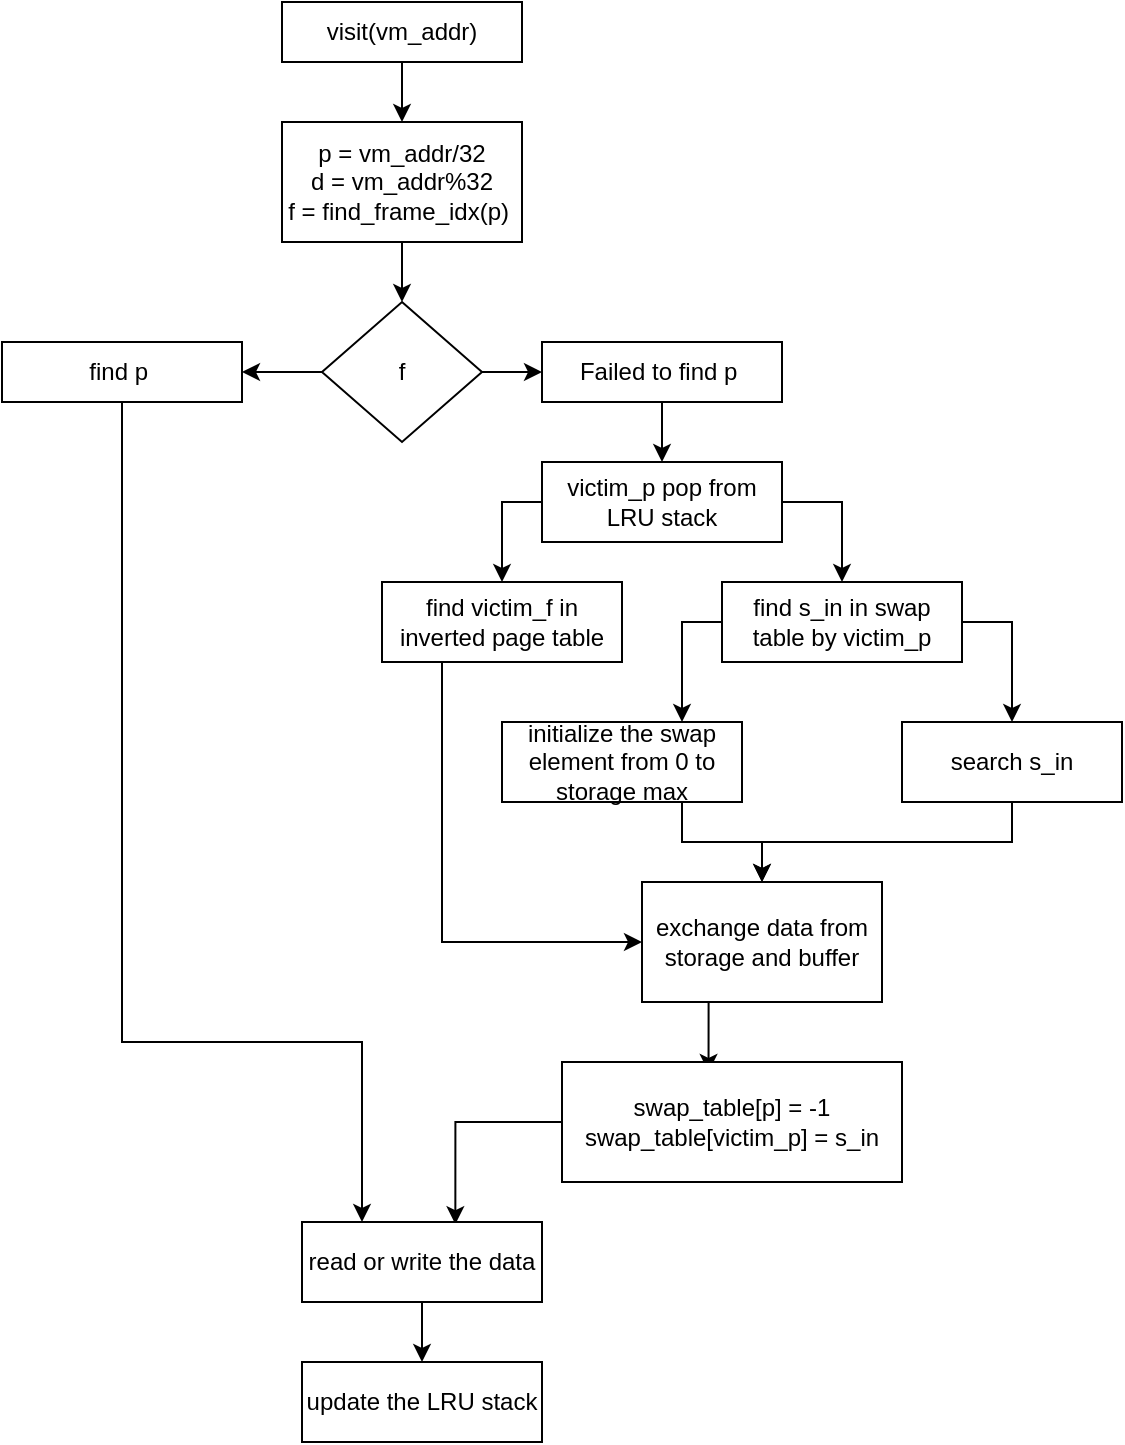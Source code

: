 <mxfile version="20.5.3" type="device"><diagram id="y--qJY3rcoER77JacDP1" name="Page-1"><mxGraphModel dx="1006" dy="685" grid="1" gridSize="10" guides="1" tooltips="1" connect="1" arrows="1" fold="1" page="1" pageScale="1" pageWidth="850" pageHeight="1100" math="0" shadow="0"><root><mxCell id="0"/><mxCell id="1" parent="0"/><mxCell id="BMfoyyeSKdc95V8LM5gg-3" style="edgeStyle=orthogonalEdgeStyle;rounded=0;orthogonalLoop=1;jettySize=auto;html=1;exitX=0.5;exitY=1;exitDx=0;exitDy=0;" edge="1" parent="1" source="BMfoyyeSKdc95V8LM5gg-1" target="BMfoyyeSKdc95V8LM5gg-2"><mxGeometry relative="1" as="geometry"/></mxCell><mxCell id="BMfoyyeSKdc95V8LM5gg-1" value="visit(vm_addr)" style="rounded=0;whiteSpace=wrap;html=1;" vertex="1" parent="1"><mxGeometry x="340" y="100" width="120" height="30" as="geometry"/></mxCell><mxCell id="BMfoyyeSKdc95V8LM5gg-7" style="edgeStyle=orthogonalEdgeStyle;rounded=0;orthogonalLoop=1;jettySize=auto;html=1;exitX=0.5;exitY=1;exitDx=0;exitDy=0;entryX=0.5;entryY=0;entryDx=0;entryDy=0;" edge="1" parent="1" source="BMfoyyeSKdc95V8LM5gg-2" target="BMfoyyeSKdc95V8LM5gg-6"><mxGeometry relative="1" as="geometry"/></mxCell><mxCell id="BMfoyyeSKdc95V8LM5gg-2" value="p = vm_addr/32&lt;br&gt;d = vm_addr%32&lt;br&gt;f = find_frame_idx(p)&amp;nbsp;" style="rounded=0;whiteSpace=wrap;html=1;" vertex="1" parent="1"><mxGeometry x="340" y="160" width="120" height="60" as="geometry"/></mxCell><mxCell id="BMfoyyeSKdc95V8LM5gg-40" style="edgeStyle=orthogonalEdgeStyle;rounded=0;orthogonalLoop=1;jettySize=auto;html=1;exitX=0.5;exitY=1;exitDx=0;exitDy=0;entryX=0.25;entryY=0;entryDx=0;entryDy=0;" edge="1" parent="1" source="BMfoyyeSKdc95V8LM5gg-4" target="BMfoyyeSKdc95V8LM5gg-37"><mxGeometry relative="1" as="geometry"><Array as="points"><mxPoint x="260" y="620"/><mxPoint x="380" y="620"/></Array></mxGeometry></mxCell><mxCell id="BMfoyyeSKdc95V8LM5gg-4" value="find p&amp;nbsp;" style="rounded=0;whiteSpace=wrap;html=1;" vertex="1" parent="1"><mxGeometry x="200" y="270" width="120" height="30" as="geometry"/></mxCell><mxCell id="BMfoyyeSKdc95V8LM5gg-13" style="edgeStyle=orthogonalEdgeStyle;rounded=0;orthogonalLoop=1;jettySize=auto;html=1;exitX=0.5;exitY=1;exitDx=0;exitDy=0;" edge="1" parent="1" source="BMfoyyeSKdc95V8LM5gg-5" target="BMfoyyeSKdc95V8LM5gg-10"><mxGeometry relative="1" as="geometry"/></mxCell><mxCell id="BMfoyyeSKdc95V8LM5gg-5" value="Failed to find p&amp;nbsp;" style="rounded=0;whiteSpace=wrap;html=1;" vertex="1" parent="1"><mxGeometry x="470" y="270" width="120" height="30" as="geometry"/></mxCell><mxCell id="BMfoyyeSKdc95V8LM5gg-8" style="edgeStyle=orthogonalEdgeStyle;rounded=0;orthogonalLoop=1;jettySize=auto;html=1;exitX=1;exitY=0.5;exitDx=0;exitDy=0;" edge="1" parent="1" source="BMfoyyeSKdc95V8LM5gg-6" target="BMfoyyeSKdc95V8LM5gg-5"><mxGeometry relative="1" as="geometry"/></mxCell><mxCell id="BMfoyyeSKdc95V8LM5gg-9" style="edgeStyle=orthogonalEdgeStyle;rounded=0;orthogonalLoop=1;jettySize=auto;html=1;exitX=0;exitY=0.5;exitDx=0;exitDy=0;entryX=1;entryY=0.5;entryDx=0;entryDy=0;" edge="1" parent="1" source="BMfoyyeSKdc95V8LM5gg-6" target="BMfoyyeSKdc95V8LM5gg-4"><mxGeometry relative="1" as="geometry"/></mxCell><mxCell id="BMfoyyeSKdc95V8LM5gg-6" value="f" style="rhombus;whiteSpace=wrap;html=1;" vertex="1" parent="1"><mxGeometry x="360" y="250" width="80" height="70" as="geometry"/></mxCell><mxCell id="BMfoyyeSKdc95V8LM5gg-14" style="edgeStyle=orthogonalEdgeStyle;rounded=0;orthogonalLoop=1;jettySize=auto;html=1;exitX=0;exitY=0.5;exitDx=0;exitDy=0;" edge="1" parent="1" source="BMfoyyeSKdc95V8LM5gg-10" target="BMfoyyeSKdc95V8LM5gg-11"><mxGeometry relative="1" as="geometry"/></mxCell><mxCell id="BMfoyyeSKdc95V8LM5gg-15" style="edgeStyle=orthogonalEdgeStyle;rounded=0;orthogonalLoop=1;jettySize=auto;html=1;exitX=1;exitY=0.5;exitDx=0;exitDy=0;" edge="1" parent="1" source="BMfoyyeSKdc95V8LM5gg-10" target="BMfoyyeSKdc95V8LM5gg-12"><mxGeometry relative="1" as="geometry"/></mxCell><mxCell id="BMfoyyeSKdc95V8LM5gg-10" value="victim_p pop from LRU stack" style="rounded=0;whiteSpace=wrap;html=1;" vertex="1" parent="1"><mxGeometry x="470" y="330" width="120" height="40" as="geometry"/></mxCell><mxCell id="BMfoyyeSKdc95V8LM5gg-32" style="edgeStyle=orthogonalEdgeStyle;rounded=0;orthogonalLoop=1;jettySize=auto;html=1;exitX=0.25;exitY=1;exitDx=0;exitDy=0;entryX=0;entryY=0.5;entryDx=0;entryDy=0;" edge="1" parent="1" source="BMfoyyeSKdc95V8LM5gg-11" target="BMfoyyeSKdc95V8LM5gg-25"><mxGeometry relative="1" as="geometry"/></mxCell><mxCell id="BMfoyyeSKdc95V8LM5gg-11" value="find victim_f in inverted page table" style="rounded=0;whiteSpace=wrap;html=1;" vertex="1" parent="1"><mxGeometry x="390" y="390" width="120" height="40" as="geometry"/></mxCell><mxCell id="BMfoyyeSKdc95V8LM5gg-19" style="edgeStyle=orthogonalEdgeStyle;rounded=0;orthogonalLoop=1;jettySize=auto;html=1;exitX=0;exitY=0.5;exitDx=0;exitDy=0;entryX=0.75;entryY=0;entryDx=0;entryDy=0;" edge="1" parent="1" source="BMfoyyeSKdc95V8LM5gg-12" target="BMfoyyeSKdc95V8LM5gg-16"><mxGeometry relative="1" as="geometry"/></mxCell><mxCell id="BMfoyyeSKdc95V8LM5gg-24" style="edgeStyle=orthogonalEdgeStyle;rounded=0;orthogonalLoop=1;jettySize=auto;html=1;exitX=1;exitY=0.5;exitDx=0;exitDy=0;entryX=0.5;entryY=0;entryDx=0;entryDy=0;" edge="1" parent="1" source="BMfoyyeSKdc95V8LM5gg-12" target="BMfoyyeSKdc95V8LM5gg-17"><mxGeometry relative="1" as="geometry"/></mxCell><mxCell id="BMfoyyeSKdc95V8LM5gg-12" value="find s_in in swap table by victim_p" style="rounded=0;whiteSpace=wrap;html=1;" vertex="1" parent="1"><mxGeometry x="560" y="390" width="120" height="40" as="geometry"/></mxCell><mxCell id="BMfoyyeSKdc95V8LM5gg-28" style="edgeStyle=orthogonalEdgeStyle;rounded=0;orthogonalLoop=1;jettySize=auto;html=1;exitX=0.75;exitY=1;exitDx=0;exitDy=0;entryX=0.5;entryY=0;entryDx=0;entryDy=0;" edge="1" parent="1" source="BMfoyyeSKdc95V8LM5gg-16" target="BMfoyyeSKdc95V8LM5gg-25"><mxGeometry relative="1" as="geometry"/></mxCell><mxCell id="BMfoyyeSKdc95V8LM5gg-16" value="initialize the swap element from 0 to storage max" style="rounded=0;whiteSpace=wrap;html=1;" vertex="1" parent="1"><mxGeometry x="450" y="460" width="120" height="40" as="geometry"/></mxCell><mxCell id="BMfoyyeSKdc95V8LM5gg-31" style="edgeStyle=orthogonalEdgeStyle;rounded=0;orthogonalLoop=1;jettySize=auto;html=1;exitX=0.5;exitY=1;exitDx=0;exitDy=0;" edge="1" parent="1" source="BMfoyyeSKdc95V8LM5gg-17" target="BMfoyyeSKdc95V8LM5gg-25"><mxGeometry relative="1" as="geometry"/></mxCell><mxCell id="BMfoyyeSKdc95V8LM5gg-17" value="search s_in" style="rounded=0;whiteSpace=wrap;html=1;" vertex="1" parent="1"><mxGeometry x="650" y="460" width="110" height="40" as="geometry"/></mxCell><mxCell id="BMfoyyeSKdc95V8LM5gg-36" style="edgeStyle=orthogonalEdgeStyle;rounded=0;orthogonalLoop=1;jettySize=auto;html=1;exitX=0.25;exitY=1;exitDx=0;exitDy=0;entryX=0.431;entryY=0.083;entryDx=0;entryDy=0;entryPerimeter=0;" edge="1" parent="1" source="BMfoyyeSKdc95V8LM5gg-25" target="BMfoyyeSKdc95V8LM5gg-33"><mxGeometry relative="1" as="geometry"/></mxCell><mxCell id="BMfoyyeSKdc95V8LM5gg-25" value="exchange data from storage and buffer" style="rounded=0;whiteSpace=wrap;html=1;" vertex="1" parent="1"><mxGeometry x="520" y="540" width="120" height="60" as="geometry"/></mxCell><mxCell id="BMfoyyeSKdc95V8LM5gg-39" style="edgeStyle=orthogonalEdgeStyle;rounded=0;orthogonalLoop=1;jettySize=auto;html=1;exitX=0;exitY=0.5;exitDx=0;exitDy=0;entryX=0.639;entryY=0.028;entryDx=0;entryDy=0;entryPerimeter=0;" edge="1" parent="1" source="BMfoyyeSKdc95V8LM5gg-33" target="BMfoyyeSKdc95V8LM5gg-37"><mxGeometry relative="1" as="geometry"/></mxCell><mxCell id="BMfoyyeSKdc95V8LM5gg-33" value="swap_table[p] = -1&lt;br&gt;swap_table[victim_p] = s_in" style="rounded=0;whiteSpace=wrap;html=1;" vertex="1" parent="1"><mxGeometry x="480" y="630" width="170" height="60" as="geometry"/></mxCell><mxCell id="BMfoyyeSKdc95V8LM5gg-41" style="edgeStyle=orthogonalEdgeStyle;rounded=0;orthogonalLoop=1;jettySize=auto;html=1;exitX=0.5;exitY=1;exitDx=0;exitDy=0;" edge="1" parent="1" source="BMfoyyeSKdc95V8LM5gg-37" target="BMfoyyeSKdc95V8LM5gg-38"><mxGeometry relative="1" as="geometry"/></mxCell><mxCell id="BMfoyyeSKdc95V8LM5gg-37" value="read or write the data" style="rounded=0;whiteSpace=wrap;html=1;" vertex="1" parent="1"><mxGeometry x="350" y="710" width="120" height="40" as="geometry"/></mxCell><mxCell id="BMfoyyeSKdc95V8LM5gg-38" value="update the LRU stack" style="rounded=0;whiteSpace=wrap;html=1;" vertex="1" parent="1"><mxGeometry x="350" y="780" width="120" height="40" as="geometry"/></mxCell></root></mxGraphModel></diagram></mxfile>